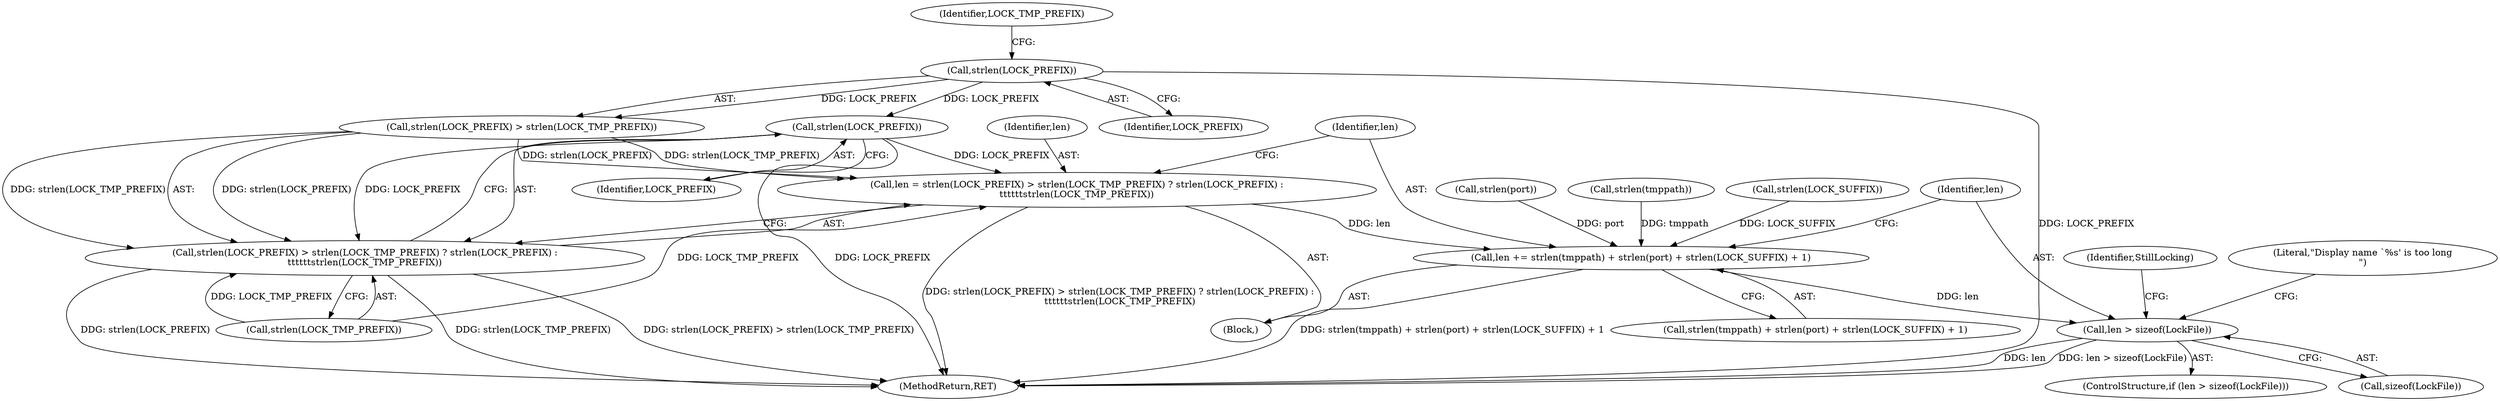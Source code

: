 digraph "0_xserver_6ba44b91e37622ef8c146d8f2ac92d708a18ed34@API" {
"1000144" [label="(Call,strlen(LOCK_PREFIX))"];
"1000140" [label="(Call,strlen(LOCK_PREFIX))"];
"1000136" [label="(Call,len = strlen(LOCK_PREFIX) > strlen(LOCK_TMP_PREFIX) ? strlen(LOCK_PREFIX) :\n\t\t\t\t\t\tstrlen(LOCK_TMP_PREFIX))"];
"1000148" [label="(Call,len += strlen(tmppath) + strlen(port) + strlen(LOCK_SUFFIX) + 1)"];
"1000161" [label="(Call,len > sizeof(LockFile))"];
"1000138" [label="(Call,strlen(LOCK_PREFIX) > strlen(LOCK_TMP_PREFIX) ? strlen(LOCK_PREFIX) :\n\t\t\t\t\t\tstrlen(LOCK_TMP_PREFIX))"];
"1000154" [label="(Call,strlen(port))"];
"1000148" [label="(Call,len += strlen(tmppath) + strlen(port) + strlen(LOCK_SUFFIX) + 1)"];
"1000138" [label="(Call,strlen(LOCK_PREFIX) > strlen(LOCK_TMP_PREFIX) ? strlen(LOCK_PREFIX) :\n\t\t\t\t\t\tstrlen(LOCK_TMP_PREFIX))"];
"1000149" [label="(Identifier,len)"];
"1000163" [label="(Call,sizeof(LockFile))"];
"1000169" [label="(Identifier,StillLocking)"];
"1000139" [label="(Call,strlen(LOCK_PREFIX) > strlen(LOCK_TMP_PREFIX))"];
"1000166" [label="(Literal,\"Display name `%s' is too long\n\")"];
"1000140" [label="(Call,strlen(LOCK_PREFIX))"];
"1000162" [label="(Identifier,len)"];
"1000145" [label="(Identifier,LOCK_PREFIX)"];
"1000161" [label="(Call,len > sizeof(LockFile))"];
"1000151" [label="(Call,strlen(tmppath))"];
"1000144" [label="(Call,strlen(LOCK_PREFIX))"];
"1000143" [label="(Identifier,LOCK_TMP_PREFIX)"];
"1000150" [label="(Call,strlen(tmppath) + strlen(port) + strlen(LOCK_SUFFIX) + 1)"];
"1000160" [label="(ControlStructure,if (len > sizeof(LockFile)))"];
"1000137" [label="(Identifier,len)"];
"1000392" [label="(MethodReturn,RET)"];
"1000146" [label="(Call,strlen(LOCK_TMP_PREFIX))"];
"1000141" [label="(Identifier,LOCK_PREFIX)"];
"1000136" [label="(Call,len = strlen(LOCK_PREFIX) > strlen(LOCK_TMP_PREFIX) ? strlen(LOCK_PREFIX) :\n\t\t\t\t\t\tstrlen(LOCK_TMP_PREFIX))"];
"1000157" [label="(Call,strlen(LOCK_SUFFIX))"];
"1000111" [label="(Block,)"];
"1000144" -> "1000138"  [label="AST: "];
"1000144" -> "1000145"  [label="CFG: "];
"1000145" -> "1000144"  [label="AST: "];
"1000138" -> "1000144"  [label="CFG: "];
"1000144" -> "1000392"  [label="DDG: LOCK_PREFIX"];
"1000144" -> "1000136"  [label="DDG: LOCK_PREFIX"];
"1000144" -> "1000138"  [label="DDG: LOCK_PREFIX"];
"1000140" -> "1000144"  [label="DDG: LOCK_PREFIX"];
"1000140" -> "1000139"  [label="AST: "];
"1000140" -> "1000141"  [label="CFG: "];
"1000141" -> "1000140"  [label="AST: "];
"1000143" -> "1000140"  [label="CFG: "];
"1000140" -> "1000392"  [label="DDG: LOCK_PREFIX"];
"1000140" -> "1000139"  [label="DDG: LOCK_PREFIX"];
"1000136" -> "1000111"  [label="AST: "];
"1000136" -> "1000138"  [label="CFG: "];
"1000137" -> "1000136"  [label="AST: "];
"1000138" -> "1000136"  [label="AST: "];
"1000149" -> "1000136"  [label="CFG: "];
"1000136" -> "1000392"  [label="DDG: strlen(LOCK_PREFIX) > strlen(LOCK_TMP_PREFIX) ? strlen(LOCK_PREFIX) :\n\t\t\t\t\t\tstrlen(LOCK_TMP_PREFIX)"];
"1000139" -> "1000136"  [label="DDG: strlen(LOCK_PREFIX)"];
"1000139" -> "1000136"  [label="DDG: strlen(LOCK_TMP_PREFIX)"];
"1000146" -> "1000136"  [label="DDG: LOCK_TMP_PREFIX"];
"1000136" -> "1000148"  [label="DDG: len"];
"1000148" -> "1000111"  [label="AST: "];
"1000148" -> "1000150"  [label="CFG: "];
"1000149" -> "1000148"  [label="AST: "];
"1000150" -> "1000148"  [label="AST: "];
"1000162" -> "1000148"  [label="CFG: "];
"1000148" -> "1000392"  [label="DDG: strlen(tmppath) + strlen(port) + strlen(LOCK_SUFFIX) + 1"];
"1000151" -> "1000148"  [label="DDG: tmppath"];
"1000154" -> "1000148"  [label="DDG: port"];
"1000157" -> "1000148"  [label="DDG: LOCK_SUFFIX"];
"1000148" -> "1000161"  [label="DDG: len"];
"1000161" -> "1000160"  [label="AST: "];
"1000161" -> "1000163"  [label="CFG: "];
"1000162" -> "1000161"  [label="AST: "];
"1000163" -> "1000161"  [label="AST: "];
"1000166" -> "1000161"  [label="CFG: "];
"1000169" -> "1000161"  [label="CFG: "];
"1000161" -> "1000392"  [label="DDG: len"];
"1000161" -> "1000392"  [label="DDG: len > sizeof(LockFile)"];
"1000138" -> "1000146"  [label="CFG: "];
"1000139" -> "1000138"  [label="AST: "];
"1000146" -> "1000138"  [label="AST: "];
"1000138" -> "1000392"  [label="DDG: strlen(LOCK_PREFIX) > strlen(LOCK_TMP_PREFIX)"];
"1000138" -> "1000392"  [label="DDG: strlen(LOCK_PREFIX)"];
"1000138" -> "1000392"  [label="DDG: strlen(LOCK_TMP_PREFIX)"];
"1000139" -> "1000138"  [label="DDG: strlen(LOCK_PREFIX)"];
"1000139" -> "1000138"  [label="DDG: strlen(LOCK_TMP_PREFIX)"];
"1000146" -> "1000138"  [label="DDG: LOCK_TMP_PREFIX"];
}
